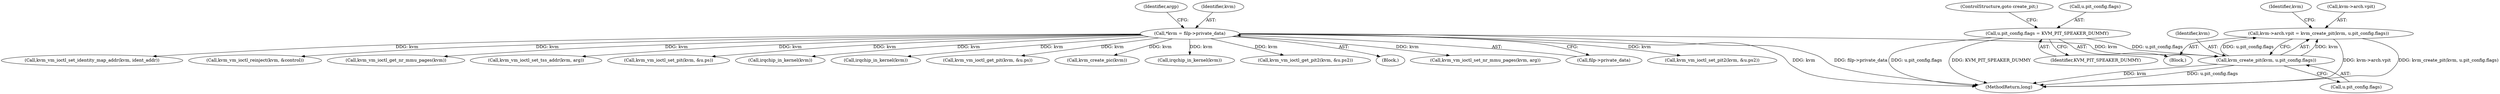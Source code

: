 digraph "0_linux_9c895160d25a76c21b65bad141b08e8d4f99afef@API" {
"1000359" [label="(Call,kvm->arch.vpit = kvm_create_pit(kvm, u.pit_config.flags))"];
"1000365" [label="(Call,kvm_create_pit(kvm, u.pit_config.flags))"];
"1000109" [label="(Call,*kvm = filp->private_data)"];
"1000315" [label="(Call,u.pit_config.flags = KVM_PIT_SPEAKER_DUMMY)"];
"1000116" [label="(Identifier,argp)"];
"1000409" [label="(Call,irqchip_in_kernel(kvm))"];
"1000359" [label="(Call,kvm->arch.vpit = kvm_create_pit(kvm, u.pit_config.flags))"];
"1000128" [label="(Block,)"];
"1000366" [label="(Identifier,kvm)"];
"1000321" [label="(Identifier,KVM_PIT_SPEAKER_DUMMY)"];
"1000584" [label="(Call,kvm_vm_ioctl_get_pit(kvm, &u.ps))"];
"1000367" [label="(Call,u.pit_config.flags)"];
"1000110" [label="(Identifier,kvm)"];
"1000219" [label="(Call,kvm_create_pic(kvm))"];
"1000315" [label="(Call,u.pit_config.flags = KVM_PIT_SPEAKER_DUMMY)"];
"1000475" [label="(Call,irqchip_in_kernel(kvm))"];
"1000672" [label="(Call,kvm_vm_ioctl_get_pit2(kvm, &u.ps2))"];
"1000375" [label="(Identifier,kvm)"];
"1000107" [label="(Block,)"];
"1000170" [label="(Call,kvm_vm_ioctl_set_nr_mmu_pages(kvm, arg))"];
"1000111" [label="(Call,filp->private_data)"];
"1000733" [label="(Call,kvm_vm_ioctl_set_pit2(kvm, &u.ps2))"];
"1000158" [label="(Call,kvm_vm_ioctl_set_identity_map_addr(kvm, ident_addr))"];
"1000763" [label="(Call,kvm_vm_ioctl_reinject(kvm, &control))"];
"1000180" [label="(Call,kvm_vm_ioctl_get_nr_mmu_pages(kvm))"];
"1000109" [label="(Call,*kvm = filp->private_data)"];
"1000132" [label="(Call,kvm_vm_ioctl_set_tss_addr(kvm, arg))"];
"1000913" [label="(MethodReturn,long)"];
"1000365" [label="(Call,kvm_create_pit(kvm, u.pit_config.flags))"];
"1000360" [label="(Call,kvm->arch.vpit)"];
"1000322" [label="(ControlStructure,goto create_pit;)"];
"1000643" [label="(Call,kvm_vm_ioctl_set_pit(kvm, &u.ps))"];
"1000316" [label="(Call,u.pit_config.flags)"];
"1000533" [label="(Call,irqchip_in_kernel(kvm))"];
"1000359" -> "1000128"  [label="AST: "];
"1000359" -> "1000365"  [label="CFG: "];
"1000360" -> "1000359"  [label="AST: "];
"1000365" -> "1000359"  [label="AST: "];
"1000375" -> "1000359"  [label="CFG: "];
"1000359" -> "1000913"  [label="DDG: kvm_create_pit(kvm, u.pit_config.flags)"];
"1000359" -> "1000913"  [label="DDG: kvm->arch.vpit"];
"1000365" -> "1000359"  [label="DDG: kvm"];
"1000365" -> "1000359"  [label="DDG: u.pit_config.flags"];
"1000365" -> "1000367"  [label="CFG: "];
"1000366" -> "1000365"  [label="AST: "];
"1000367" -> "1000365"  [label="AST: "];
"1000365" -> "1000913"  [label="DDG: u.pit_config.flags"];
"1000365" -> "1000913"  [label="DDG: kvm"];
"1000109" -> "1000365"  [label="DDG: kvm"];
"1000315" -> "1000365"  [label="DDG: u.pit_config.flags"];
"1000109" -> "1000107"  [label="AST: "];
"1000109" -> "1000111"  [label="CFG: "];
"1000110" -> "1000109"  [label="AST: "];
"1000111" -> "1000109"  [label="AST: "];
"1000116" -> "1000109"  [label="CFG: "];
"1000109" -> "1000913"  [label="DDG: kvm"];
"1000109" -> "1000913"  [label="DDG: filp->private_data"];
"1000109" -> "1000132"  [label="DDG: kvm"];
"1000109" -> "1000158"  [label="DDG: kvm"];
"1000109" -> "1000170"  [label="DDG: kvm"];
"1000109" -> "1000180"  [label="DDG: kvm"];
"1000109" -> "1000219"  [label="DDG: kvm"];
"1000109" -> "1000409"  [label="DDG: kvm"];
"1000109" -> "1000475"  [label="DDG: kvm"];
"1000109" -> "1000533"  [label="DDG: kvm"];
"1000109" -> "1000584"  [label="DDG: kvm"];
"1000109" -> "1000643"  [label="DDG: kvm"];
"1000109" -> "1000672"  [label="DDG: kvm"];
"1000109" -> "1000733"  [label="DDG: kvm"];
"1000109" -> "1000763"  [label="DDG: kvm"];
"1000315" -> "1000128"  [label="AST: "];
"1000315" -> "1000321"  [label="CFG: "];
"1000316" -> "1000315"  [label="AST: "];
"1000321" -> "1000315"  [label="AST: "];
"1000322" -> "1000315"  [label="CFG: "];
"1000315" -> "1000913"  [label="DDG: u.pit_config.flags"];
"1000315" -> "1000913"  [label="DDG: KVM_PIT_SPEAKER_DUMMY"];
}
